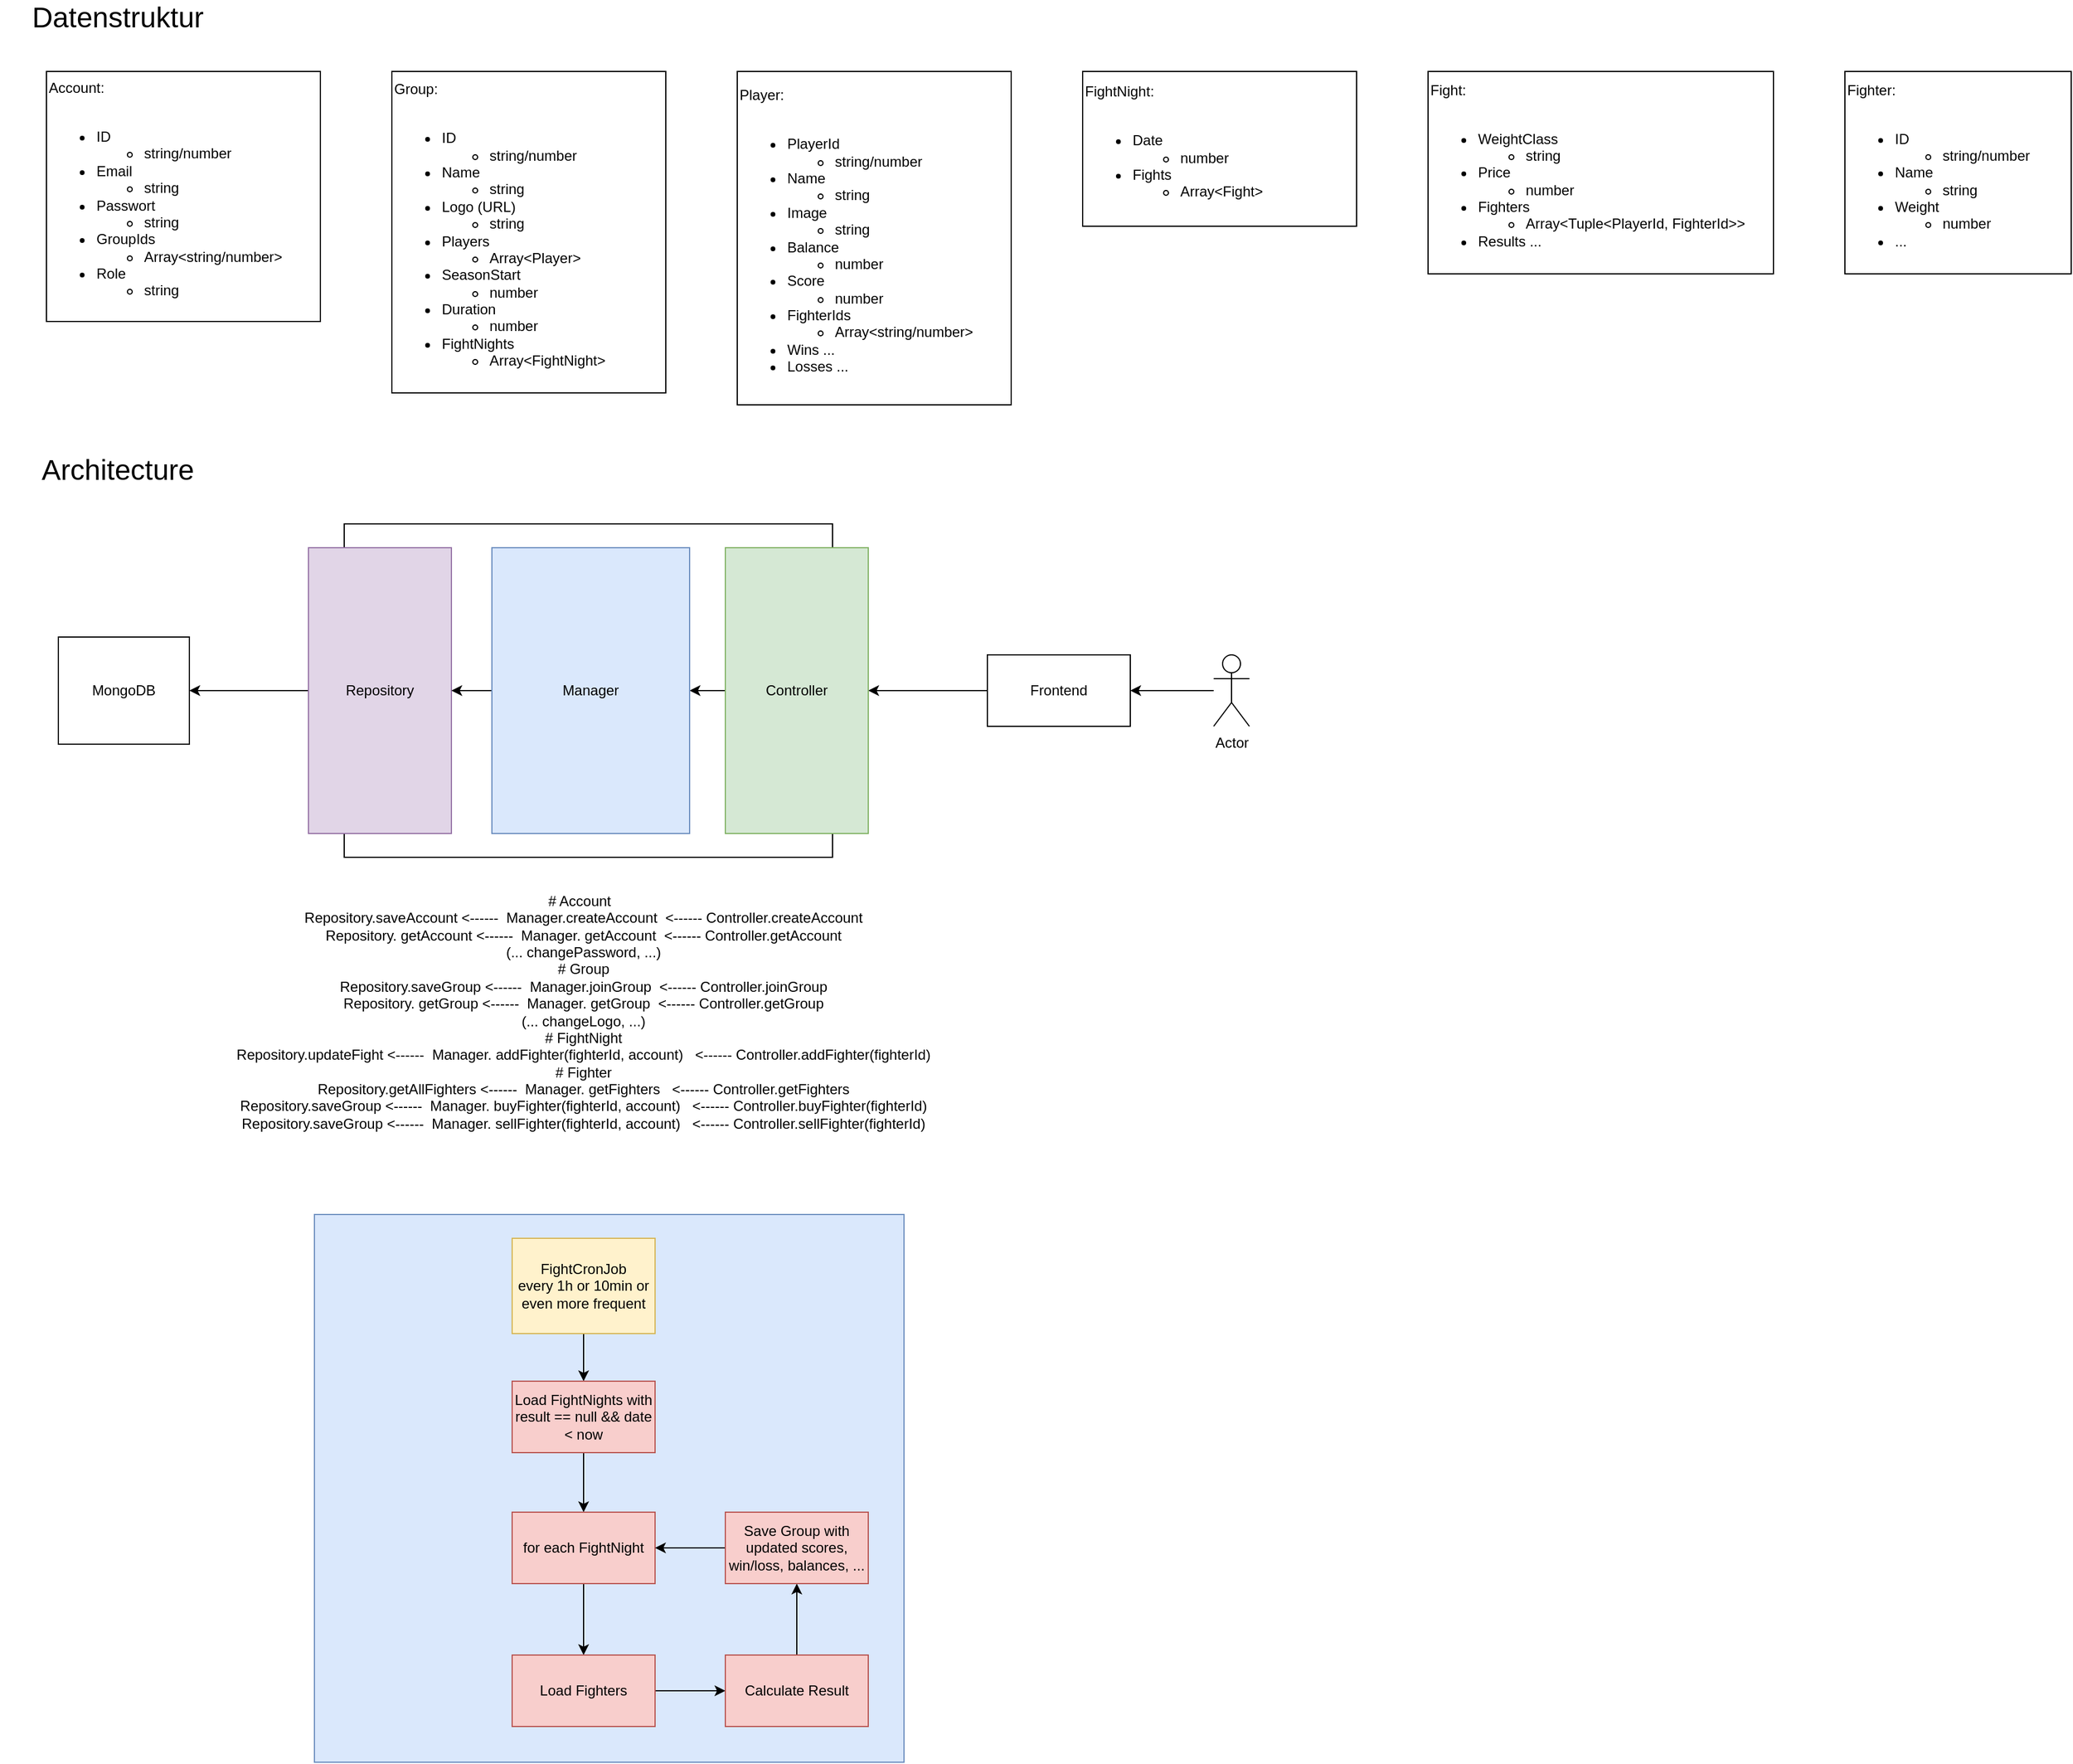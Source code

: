 <mxfile version="21.6.8" type="device">
  <diagram name="Page-1" id="RV3nle_PSOwofGm3N4Fc">
    <mxGraphModel dx="1790" dy="1052" grid="1" gridSize="10" guides="1" tooltips="1" connect="1" arrows="1" fold="1" page="1" pageScale="1" pageWidth="827" pageHeight="1169" math="0" shadow="0">
      <root>
        <mxCell id="0" />
        <mxCell id="1" parent="0" />
        <mxCell id="k41R3ElehZ7amtXxi9mN-13" value="" style="rounded=0;whiteSpace=wrap;html=1;" vertex="1" parent="1">
          <mxGeometry x="290" y="460" width="410" height="280" as="geometry" />
        </mxCell>
        <mxCell id="k41R3ElehZ7amtXxi9mN-1" value="Account:&lt;br&gt;&lt;br&gt;&lt;ul&gt;&lt;li&gt;ID&lt;/li&gt;&lt;ul&gt;&lt;li&gt;string/number&lt;/li&gt;&lt;/ul&gt;&lt;li&gt;Email&lt;/li&gt;&lt;ul&gt;&lt;li&gt;string&lt;/li&gt;&lt;/ul&gt;&lt;li&gt;Passwort&lt;/li&gt;&lt;ul&gt;&lt;li&gt;string&lt;/li&gt;&lt;/ul&gt;&lt;li&gt;GroupIds&lt;/li&gt;&lt;ul&gt;&lt;li&gt;Array&amp;lt;string/number&amp;gt;&lt;/li&gt;&lt;/ul&gt;&lt;li&gt;Role&lt;/li&gt;&lt;ul&gt;&lt;li&gt;string&lt;/li&gt;&lt;/ul&gt;&lt;/ul&gt;" style="rounded=0;whiteSpace=wrap;html=1;align=left;" vertex="1" parent="1">
          <mxGeometry x="40" y="80" width="230" height="210" as="geometry" />
        </mxCell>
        <mxCell id="k41R3ElehZ7amtXxi9mN-2" value="&lt;font style=&quot;font-size: 24px;&quot;&gt;Datenstruktur&lt;/font&gt;" style="text;html=1;strokeColor=none;fillColor=none;align=center;verticalAlign=middle;whiteSpace=wrap;rounded=0;" vertex="1" parent="1">
          <mxGeometry x="70" y="20" width="60" height="30" as="geometry" />
        </mxCell>
        <mxCell id="k41R3ElehZ7amtXxi9mN-3" value="Player:&lt;br&gt;&lt;br&gt;&lt;ul&gt;&lt;li&gt;&lt;span style=&quot;background-color: initial;&quot;&gt;PlayerId&lt;/span&gt;&lt;br&gt;&lt;/li&gt;&lt;ul&gt;&lt;li style=&quot;border-color: var(--border-color);&quot;&gt;string/number&lt;/li&gt;&lt;/ul&gt;&lt;li&gt;Name&lt;/li&gt;&lt;ul&gt;&lt;li&gt;string&lt;/li&gt;&lt;/ul&gt;&lt;li&gt;Image&lt;/li&gt;&lt;ul&gt;&lt;li&gt;string&lt;/li&gt;&lt;/ul&gt;&lt;li&gt;Balance&lt;/li&gt;&lt;ul&gt;&lt;li&gt;number&lt;/li&gt;&lt;/ul&gt;&lt;li&gt;Score&lt;/li&gt;&lt;ul&gt;&lt;li&gt;number&lt;/li&gt;&lt;/ul&gt;&lt;li&gt;FighterIds&lt;/li&gt;&lt;ul&gt;&lt;li&gt;Array&amp;lt;string/number&amp;gt;&lt;/li&gt;&lt;/ul&gt;&lt;li&gt;Wins ...&lt;/li&gt;&lt;li&gt;Losses ...&lt;/li&gt;&lt;/ul&gt;" style="rounded=0;whiteSpace=wrap;html=1;align=left;" vertex="1" parent="1">
          <mxGeometry x="620" y="80" width="230" height="280" as="geometry" />
        </mxCell>
        <mxCell id="k41R3ElehZ7amtXxi9mN-4" value="Group:&lt;br&gt;&lt;br&gt;&lt;ul&gt;&lt;li&gt;ID&lt;/li&gt;&lt;ul&gt;&lt;li&gt;string/number&lt;/li&gt;&lt;/ul&gt;&lt;li&gt;Name&lt;/li&gt;&lt;ul&gt;&lt;li&gt;string&lt;/li&gt;&lt;/ul&gt;&lt;li&gt;Logo (URL)&lt;/li&gt;&lt;ul&gt;&lt;li&gt;string&lt;/li&gt;&lt;/ul&gt;&lt;li&gt;Players&lt;/li&gt;&lt;ul&gt;&lt;li&gt;Array&amp;lt;Player&amp;gt;&lt;/li&gt;&lt;/ul&gt;&lt;li&gt;SeasonStart&lt;/li&gt;&lt;ul&gt;&lt;li&gt;number&lt;/li&gt;&lt;/ul&gt;&lt;li&gt;Duration&lt;/li&gt;&lt;ul&gt;&lt;li&gt;number&lt;/li&gt;&lt;/ul&gt;&lt;li&gt;FightNights&lt;/li&gt;&lt;ul&gt;&lt;li&gt;Array&amp;lt;FightNight&amp;gt;&lt;/li&gt;&lt;/ul&gt;&lt;/ul&gt;" style="rounded=0;whiteSpace=wrap;html=1;align=left;" vertex="1" parent="1">
          <mxGeometry x="330" y="80" width="230" height="270" as="geometry" />
        </mxCell>
        <mxCell id="k41R3ElehZ7amtXxi9mN-5" value="FightNight:&lt;br&gt;&lt;br&gt;&lt;ul&gt;&lt;li&gt;&lt;span style=&quot;background-color: initial;&quot;&gt;Date&lt;/span&gt;&lt;br&gt;&lt;/li&gt;&lt;ul&gt;&lt;li&gt;number&lt;/li&gt;&lt;/ul&gt;&lt;li&gt;&lt;span style=&quot;background-color: initial;&quot;&gt;Fights&lt;/span&gt;&lt;br&gt;&lt;/li&gt;&lt;ul&gt;&lt;li&gt;Array&amp;lt;Fight&amp;gt;&lt;/li&gt;&lt;/ul&gt;&lt;/ul&gt;" style="rounded=0;whiteSpace=wrap;html=1;align=left;" vertex="1" parent="1">
          <mxGeometry x="910" y="80" width="230" height="130" as="geometry" />
        </mxCell>
        <mxCell id="k41R3ElehZ7amtXxi9mN-6" value="Fight:&lt;br&gt;&lt;br&gt;&lt;ul&gt;&lt;li&gt;&lt;span style=&quot;background-color: initial;&quot;&gt;WeightClass&lt;/span&gt;&lt;br&gt;&lt;/li&gt;&lt;ul&gt;&lt;li&gt;string&lt;/li&gt;&lt;/ul&gt;&lt;li&gt;Price&lt;/li&gt;&lt;ul&gt;&lt;li&gt;number&lt;/li&gt;&lt;/ul&gt;&lt;li&gt;Fighters&lt;/li&gt;&lt;ul&gt;&lt;li&gt;Array&amp;lt;Tuple&amp;lt;PlayerId, FighterId&amp;gt;&amp;gt;&lt;/li&gt;&lt;/ul&gt;&lt;li&gt;Results ...&lt;/li&gt;&lt;/ul&gt;" style="rounded=0;whiteSpace=wrap;html=1;align=left;" vertex="1" parent="1">
          <mxGeometry x="1200" y="80" width="290" height="170" as="geometry" />
        </mxCell>
        <mxCell id="k41R3ElehZ7amtXxi9mN-7" value="Fighter:&lt;br&gt;&lt;br&gt;&lt;ul&gt;&lt;li&gt;ID&lt;/li&gt;&lt;ul&gt;&lt;li&gt;string/number&lt;/li&gt;&lt;/ul&gt;&lt;li&gt;Name&lt;/li&gt;&lt;ul&gt;&lt;li&gt;string&lt;/li&gt;&lt;/ul&gt;&lt;li&gt;Weight&lt;/li&gt;&lt;ul&gt;&lt;li&gt;number&lt;/li&gt;&lt;/ul&gt;&lt;li&gt;...&lt;/li&gt;&lt;/ul&gt;" style="rounded=0;whiteSpace=wrap;html=1;align=left;" vertex="1" parent="1">
          <mxGeometry x="1550" y="80" width="190" height="170" as="geometry" />
        </mxCell>
        <mxCell id="k41R3ElehZ7amtXxi9mN-8" value="&lt;font style=&quot;font-size: 24px;&quot;&gt;Architecture&lt;br&gt;&lt;/font&gt;" style="text;html=1;strokeColor=none;fillColor=none;align=center;verticalAlign=middle;whiteSpace=wrap;rounded=0;" vertex="1" parent="1">
          <mxGeometry x="70" y="400" width="60" height="30" as="geometry" />
        </mxCell>
        <mxCell id="k41R3ElehZ7amtXxi9mN-22" style="edgeStyle=orthogonalEdgeStyle;rounded=0;orthogonalLoop=1;jettySize=auto;html=1;" edge="1" parent="1" source="k41R3ElehZ7amtXxi9mN-10" target="k41R3ElehZ7amtXxi9mN-11">
          <mxGeometry relative="1" as="geometry" />
        </mxCell>
        <mxCell id="k41R3ElehZ7amtXxi9mN-10" value="Frontend" style="rounded=0;whiteSpace=wrap;html=1;" vertex="1" parent="1">
          <mxGeometry x="830" y="570" width="120" height="60" as="geometry" />
        </mxCell>
        <mxCell id="k41R3ElehZ7amtXxi9mN-23" style="edgeStyle=orthogonalEdgeStyle;rounded=0;orthogonalLoop=1;jettySize=auto;html=1;exitX=0;exitY=0.5;exitDx=0;exitDy=0;entryX=1;entryY=0.5;entryDx=0;entryDy=0;" edge="1" parent="1" source="k41R3ElehZ7amtXxi9mN-11" target="k41R3ElehZ7amtXxi9mN-15">
          <mxGeometry relative="1" as="geometry" />
        </mxCell>
        <mxCell id="k41R3ElehZ7amtXxi9mN-11" value="Controller" style="rounded=0;whiteSpace=wrap;html=1;fillColor=#d5e8d4;strokeColor=#82b366;" vertex="1" parent="1">
          <mxGeometry x="610" y="480" width="120" height="240" as="geometry" />
        </mxCell>
        <mxCell id="k41R3ElehZ7amtXxi9mN-12" value="MongoDB" style="rounded=0;whiteSpace=wrap;html=1;" vertex="1" parent="1">
          <mxGeometry x="50" y="555" width="110" height="90" as="geometry" />
        </mxCell>
        <mxCell id="k41R3ElehZ7amtXxi9mN-25" style="edgeStyle=orthogonalEdgeStyle;rounded=0;orthogonalLoop=1;jettySize=auto;html=1;" edge="1" parent="1" source="k41R3ElehZ7amtXxi9mN-14" target="k41R3ElehZ7amtXxi9mN-12">
          <mxGeometry relative="1" as="geometry" />
        </mxCell>
        <mxCell id="k41R3ElehZ7amtXxi9mN-14" value="Repository" style="rounded=0;whiteSpace=wrap;html=1;fillColor=#e1d5e7;strokeColor=#9673a6;" vertex="1" parent="1">
          <mxGeometry x="260" y="480" width="120" height="240" as="geometry" />
        </mxCell>
        <mxCell id="k41R3ElehZ7amtXxi9mN-24" style="edgeStyle=orthogonalEdgeStyle;rounded=0;orthogonalLoop=1;jettySize=auto;html=1;exitX=0;exitY=0.5;exitDx=0;exitDy=0;entryX=1;entryY=0.5;entryDx=0;entryDy=0;" edge="1" parent="1" source="k41R3ElehZ7amtXxi9mN-15" target="k41R3ElehZ7amtXxi9mN-14">
          <mxGeometry relative="1" as="geometry" />
        </mxCell>
        <mxCell id="k41R3ElehZ7amtXxi9mN-15" value="Manager" style="rounded=0;whiteSpace=wrap;html=1;fillColor=#dae8fc;strokeColor=#6c8ebf;" vertex="1" parent="1">
          <mxGeometry x="414" y="480" width="166" height="240" as="geometry" />
        </mxCell>
        <mxCell id="k41R3ElehZ7amtXxi9mN-17" style="edgeStyle=orthogonalEdgeStyle;rounded=0;orthogonalLoop=1;jettySize=auto;html=1;entryX=1;entryY=0.5;entryDx=0;entryDy=0;" edge="1" parent="1" source="k41R3ElehZ7amtXxi9mN-16" target="k41R3ElehZ7amtXxi9mN-10">
          <mxGeometry relative="1" as="geometry" />
        </mxCell>
        <mxCell id="k41R3ElehZ7amtXxi9mN-16" value="Actor" style="shape=umlActor;verticalLabelPosition=bottom;verticalAlign=top;html=1;outlineConnect=0;" vertex="1" parent="1">
          <mxGeometry x="1020" y="570" width="30" height="60" as="geometry" />
        </mxCell>
        <mxCell id="k41R3ElehZ7amtXxi9mN-26" value="# Account&amp;nbsp;&amp;nbsp;&lt;br&gt;Repository.saveAccount &amp;lt;------&amp;nbsp; Manager.createAccount&amp;nbsp; &amp;lt;------ Controller.createAccount&lt;br&gt;Repository.&amp;nbsp;getAccount&amp;nbsp;&amp;lt;------&amp;nbsp; Manager.&amp;nbsp;getAccount&amp;nbsp; &amp;lt;------ Controller.getAccount&lt;br&gt;(... changePassword, ...)&lt;br&gt;# Group&lt;br&gt;Repository.saveGroup &amp;lt;------&amp;nbsp; Manager.joinGroup&amp;nbsp; &amp;lt;------ Controller.joinGroup&lt;br&gt;Repository.&amp;nbsp;getGroup&amp;nbsp;&amp;lt;------&amp;nbsp; Manager.&amp;nbsp;getGroup&amp;nbsp; &amp;lt;------ Controller.getGroup&lt;br&gt;(... changeLogo, ...)&lt;br&gt;# FightNight&lt;br&gt;Repository.updateFight &amp;lt;------&amp;nbsp; Manager.&amp;nbsp;addFighter(fighterId, account)&amp;nbsp;&amp;nbsp; &amp;lt;------ Controller.addFighter(fighterId)&lt;br&gt;# Fighter&lt;br&gt;Repository.getAllFighters&amp;nbsp;&amp;lt;------&amp;nbsp; Manager. getFighters&amp;nbsp;&amp;nbsp; &amp;lt;------ Controller.getFighters&lt;br style=&quot;border-color: var(--border-color);&quot;&gt;Repository.saveGroup &amp;lt;------&amp;nbsp; Manager. buyFighter(fighterId, account)&amp;nbsp;&amp;nbsp; &amp;lt;------ Controller.buyFighter(fighterId)&lt;br&gt;Repository.saveGroup &amp;lt;------&amp;nbsp; Manager. sellFighter(fighterId, account)&amp;nbsp;&amp;nbsp; &amp;lt;------ Controller.sellFighter(fighterId)" style="text;html=1;strokeColor=none;fillColor=none;align=center;verticalAlign=middle;whiteSpace=wrap;rounded=0;" vertex="1" parent="1">
          <mxGeometry x="1" y="760" width="980" height="220" as="geometry" />
        </mxCell>
        <mxCell id="k41R3ElehZ7amtXxi9mN-28" value="" style="rounded=0;whiteSpace=wrap;html=1;fillColor=#dae8fc;strokeColor=#6c8ebf;" vertex="1" parent="1">
          <mxGeometry x="265" y="1040" width="495" height="460" as="geometry" />
        </mxCell>
        <mxCell id="k41R3ElehZ7amtXxi9mN-31" style="edgeStyle=orthogonalEdgeStyle;rounded=0;orthogonalLoop=1;jettySize=auto;html=1;exitX=0.5;exitY=1;exitDx=0;exitDy=0;entryX=0.5;entryY=0;entryDx=0;entryDy=0;" edge="1" parent="1" source="k41R3ElehZ7amtXxi9mN-29" target="k41R3ElehZ7amtXxi9mN-30">
          <mxGeometry relative="1" as="geometry" />
        </mxCell>
        <mxCell id="k41R3ElehZ7amtXxi9mN-29" value="FightCronJob&lt;br&gt;every 1h or 10min or even more frequent" style="rounded=0;whiteSpace=wrap;html=1;fillColor=#fff2cc;strokeColor=#d6b656;" vertex="1" parent="1">
          <mxGeometry x="431" y="1060" width="120" height="80" as="geometry" />
        </mxCell>
        <mxCell id="k41R3ElehZ7amtXxi9mN-34" style="edgeStyle=orthogonalEdgeStyle;rounded=0;orthogonalLoop=1;jettySize=auto;html=1;exitX=0.5;exitY=1;exitDx=0;exitDy=0;" edge="1" parent="1" source="k41R3ElehZ7amtXxi9mN-30" target="k41R3ElehZ7amtXxi9mN-33">
          <mxGeometry relative="1" as="geometry" />
        </mxCell>
        <mxCell id="k41R3ElehZ7amtXxi9mN-30" value="Load FightNights with result == null &amp;amp;&amp;amp; date &amp;lt; now" style="rounded=0;whiteSpace=wrap;html=1;fillColor=#f8cecc;strokeColor=#b85450;" vertex="1" parent="1">
          <mxGeometry x="431" y="1180" width="120" height="60" as="geometry" />
        </mxCell>
        <mxCell id="k41R3ElehZ7amtXxi9mN-37" style="edgeStyle=orthogonalEdgeStyle;rounded=0;orthogonalLoop=1;jettySize=auto;html=1;" edge="1" parent="1" source="k41R3ElehZ7amtXxi9mN-33" target="k41R3ElehZ7amtXxi9mN-35">
          <mxGeometry relative="1" as="geometry" />
        </mxCell>
        <mxCell id="k41R3ElehZ7amtXxi9mN-33" value="for each FightNight" style="rounded=0;whiteSpace=wrap;html=1;fillColor=#f8cecc;strokeColor=#b85450;" vertex="1" parent="1">
          <mxGeometry x="431" y="1290" width="120" height="60" as="geometry" />
        </mxCell>
        <mxCell id="k41R3ElehZ7amtXxi9mN-38" style="edgeStyle=orthogonalEdgeStyle;rounded=0;orthogonalLoop=1;jettySize=auto;html=1;" edge="1" parent="1" source="k41R3ElehZ7amtXxi9mN-35" target="k41R3ElehZ7amtXxi9mN-36">
          <mxGeometry relative="1" as="geometry" />
        </mxCell>
        <mxCell id="k41R3ElehZ7amtXxi9mN-35" value="Load Fighters" style="rounded=0;whiteSpace=wrap;html=1;fillColor=#f8cecc;strokeColor=#b85450;" vertex="1" parent="1">
          <mxGeometry x="431" y="1410" width="120" height="60" as="geometry" />
        </mxCell>
        <mxCell id="k41R3ElehZ7amtXxi9mN-40" style="edgeStyle=orthogonalEdgeStyle;rounded=0;orthogonalLoop=1;jettySize=auto;html=1;exitX=0.5;exitY=0;exitDx=0;exitDy=0;" edge="1" parent="1" source="k41R3ElehZ7amtXxi9mN-36" target="k41R3ElehZ7amtXxi9mN-39">
          <mxGeometry relative="1" as="geometry" />
        </mxCell>
        <mxCell id="k41R3ElehZ7amtXxi9mN-36" value="Calculate Result" style="rounded=0;whiteSpace=wrap;html=1;fillColor=#f8cecc;strokeColor=#b85450;" vertex="1" parent="1">
          <mxGeometry x="610" y="1410" width="120" height="60" as="geometry" />
        </mxCell>
        <mxCell id="k41R3ElehZ7amtXxi9mN-41" style="edgeStyle=orthogonalEdgeStyle;rounded=0;orthogonalLoop=1;jettySize=auto;html=1;entryX=1;entryY=0.5;entryDx=0;entryDy=0;" edge="1" parent="1" source="k41R3ElehZ7amtXxi9mN-39" target="k41R3ElehZ7amtXxi9mN-33">
          <mxGeometry relative="1" as="geometry" />
        </mxCell>
        <mxCell id="k41R3ElehZ7amtXxi9mN-39" value="Save Group with updated scores, win/loss, balances, ..." style="rounded=0;whiteSpace=wrap;html=1;fillColor=#f8cecc;strokeColor=#b85450;" vertex="1" parent="1">
          <mxGeometry x="610" y="1290" width="120" height="60" as="geometry" />
        </mxCell>
      </root>
    </mxGraphModel>
  </diagram>
</mxfile>
